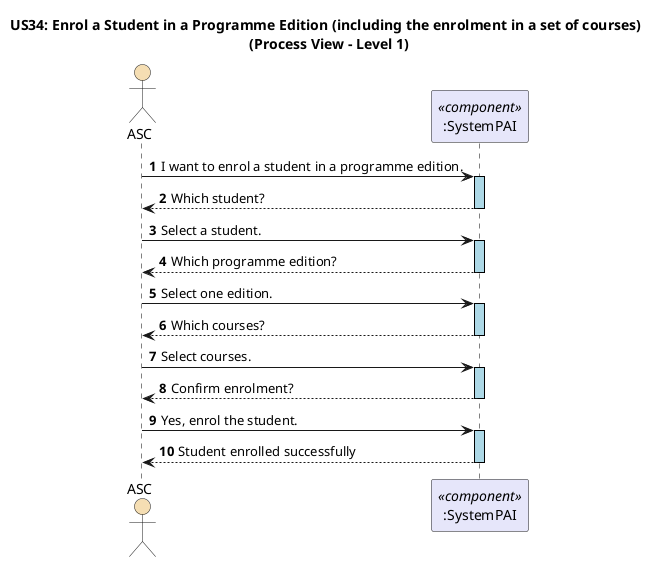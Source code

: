 @startuml

' US43 - Enrol a Student in a Programme Edition (including the enrolment in a set of courses)
' Process View - Level 1 (C4 Level 1 Style)

autonumber

skinparam sequence {
   LifelineBorderColor black
   LifelineBackgroundColor LightBlue
}

title US34: Enrol a Student in a Programme Edition (including the enrolment in a set of courses) \n (Process View - Level 1)

actor ASC #Wheat
participant ":SystemPAI" as System <<component>> #Lavender

ASC -> System ++: I want to enrol a student in a programme edition.
System --> ASC --: Which student?

ASC -> System ++: Select a student.
System --> ASC --: Which programme edition?
ASC -> System ++: Select one edition.

System --> ASC--: Which courses?
ASC -> System++: Select courses.

System --> ASC--: Confirm enrolment?
ASC -> System ++: Yes, enrol the student.

System --> ASC --: Student enrolled successfully

@enduml

